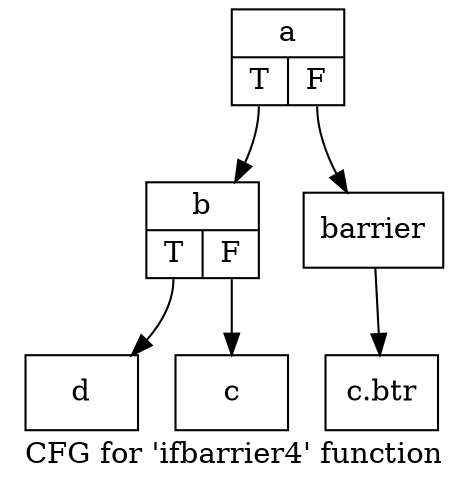digraph "CFG for 'ifbarrier4' function" {
	label="CFG for 'ifbarrier4' function";

	Node0x21ad2b0 [shape=record,label="{a|{<s0>T|<s1>F}}"];
	Node0x21ad2b0:s0 -> Node0x21ad370;
	Node0x21ad2b0:s1 -> Node0x21ad310;
	Node0x21ad310 [shape=record,label="{barrier}"];
	Node0x21ad310 -> Node0x21ad490;
	Node0x21ad370 [shape=record,label="{b|{<s0>T|<s1>F}}"];
	Node0x21ad370:s0 -> Node0x21ad430;
	Node0x21ad370:s1 -> Node0x21ad3d0;
	Node0x21ad3d0 [shape=record,label="{c}"];
	Node0x21ad430 [shape=record,label="{d}"];
	Node0x21ad490 [shape=record,label="{c.btr}"];
}
